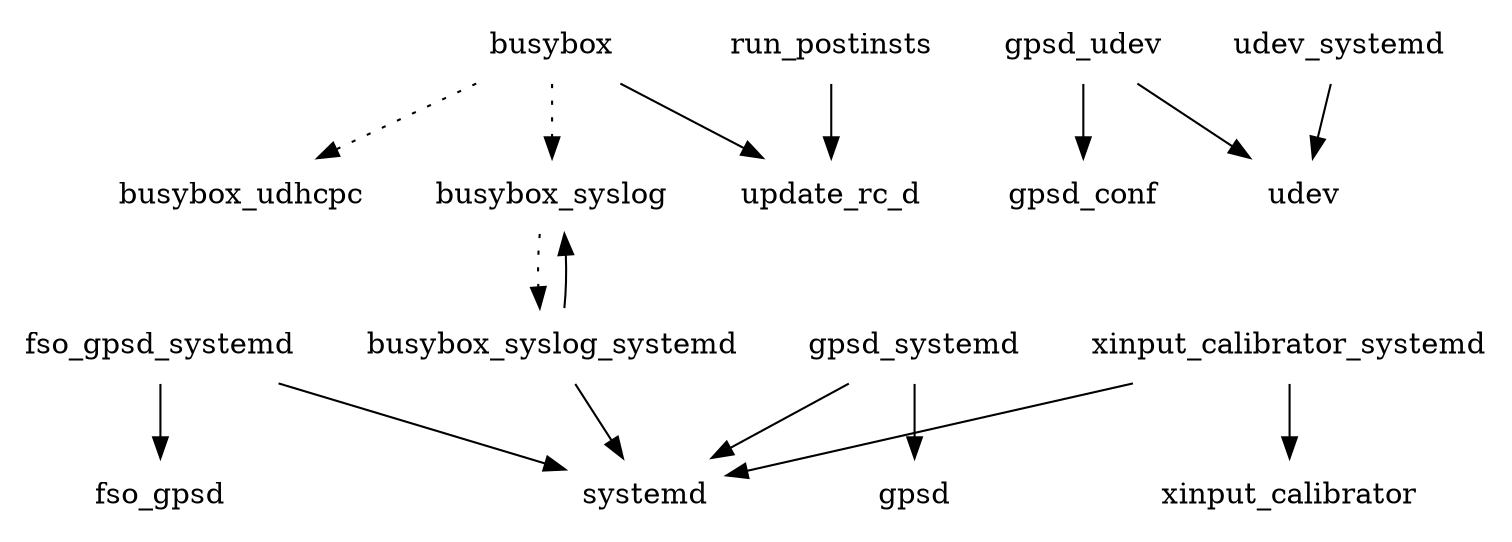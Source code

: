 digraph depends {
    node [shape=plaintext]
busybox -> busybox_syslog [style=dotted];
busybox -> busybox_udhcpc [style=dotted];
busybox -> update_rc_d;
busybox_syslog -> busybox_syslog_systemd [style=dotted];
busybox_syslog_systemd -> busybox_syslog;
busybox_syslog_systemd -> systemd;
fso_gpsd_systemd -> fso_gpsd;
fso_gpsd_systemd -> systemd;
gpsd_systemd -> gpsd;
gpsd_systemd -> systemd;
gpsd_udev -> gpsd_conf;
gpsd_udev -> udev;
run_postinsts -> update_rc_d;
udev_systemd -> udev;
xinput_calibrator_systemd -> systemd;
xinput_calibrator_systemd -> xinput_calibrator;
}
